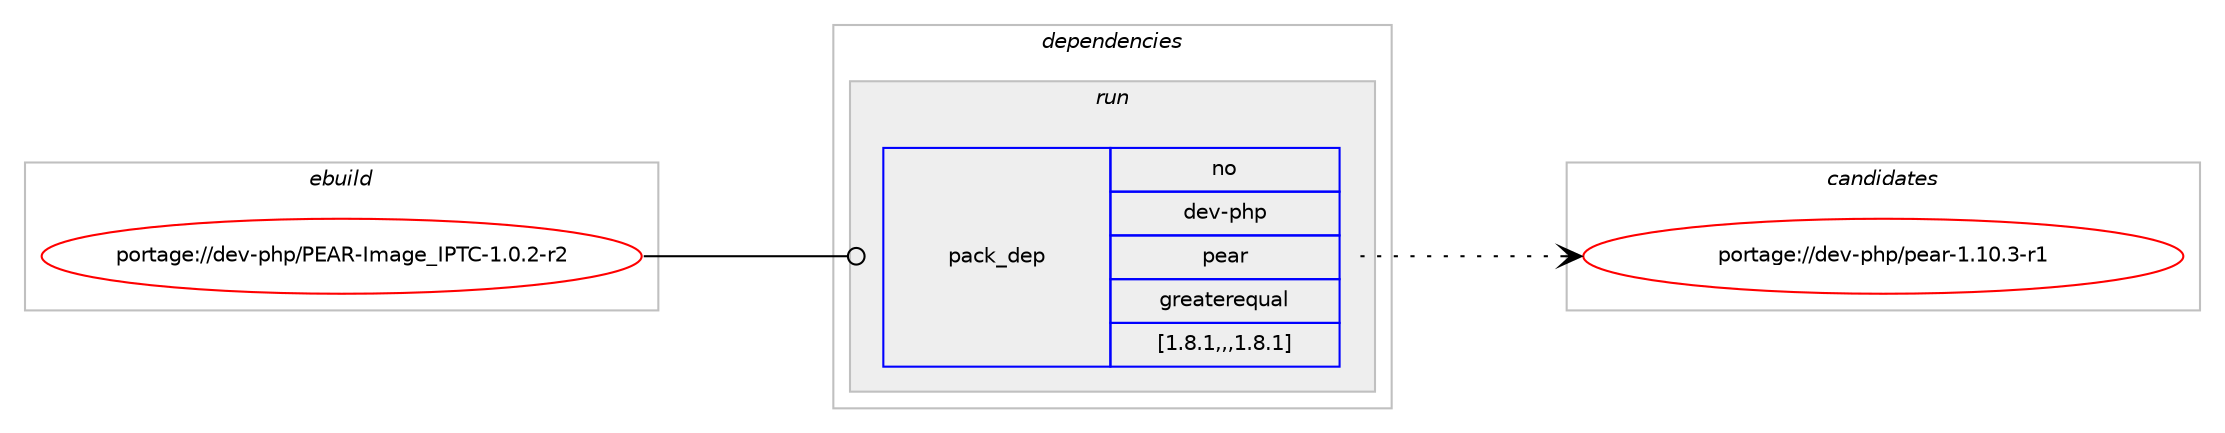 digraph prolog {

# *************
# Graph options
# *************

newrank=true;
concentrate=true;
compound=true;
graph [rankdir=LR,fontname=Helvetica,fontsize=10,ranksep=1.5];#, ranksep=2.5, nodesep=0.2];
edge  [arrowhead=vee];
node  [fontname=Helvetica,fontsize=10];

# **********
# The ebuild
# **********

subgraph cluster_leftcol {
color=gray;
label=<<i>ebuild</i>>;
id [label="portage://dev-php/PEAR-Image_IPTC-1.0.2-r2", color=red, width=4, href="../dev-php/PEAR-Image_IPTC-1.0.2-r2.svg"];
}

# ****************
# The dependencies
# ****************

subgraph cluster_midcol {
color=gray;
label=<<i>dependencies</i>>;
subgraph cluster_compile {
fillcolor="#eeeeee";
style=filled;
label=<<i>compile</i>>;
}
subgraph cluster_compileandrun {
fillcolor="#eeeeee";
style=filled;
label=<<i>compile and run</i>>;
}
subgraph cluster_run {
fillcolor="#eeeeee";
style=filled;
label=<<i>run</i>>;
subgraph pack105917 {
dependency136335 [label=<<TABLE BORDER="0" CELLBORDER="1" CELLSPACING="0" CELLPADDING="4" WIDTH="220"><TR><TD ROWSPAN="6" CELLPADDING="30">pack_dep</TD></TR><TR><TD WIDTH="110">no</TD></TR><TR><TD>dev-php</TD></TR><TR><TD>pear</TD></TR><TR><TD>greaterequal</TD></TR><TR><TD>[1.8.1,,,1.8.1]</TD></TR></TABLE>>, shape=none, color=blue];
}
id:e -> dependency136335:w [weight=20,style="solid",arrowhead="odot"];
}
}

# **************
# The candidates
# **************

subgraph cluster_choices {
rank=same;
color=gray;
label=<<i>candidates</i>>;

subgraph choice105917 {
color=black;
nodesep=1;
choice100101118451121041124711210197114454946494846514511449 [label="portage://dev-php/pear-1.10.3-r1", color=red, width=4,href="../dev-php/pear-1.10.3-r1.svg"];
dependency136335:e -> choice100101118451121041124711210197114454946494846514511449:w [style=dotted,weight="100"];
}
}

}
